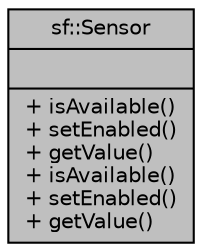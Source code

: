 digraph "sf::Sensor"
{
 // LATEX_PDF_SIZE
  edge [fontname="Helvetica",fontsize="10",labelfontname="Helvetica",labelfontsize="10"];
  node [fontname="Helvetica",fontsize="10",shape=record];
  Node1 [label="{sf::Sensor\n||+ isAvailable()\l+ setEnabled()\l+ getValue()\l+ isAvailable()\l+ setEnabled()\l+ getValue()\l}",height=0.2,width=0.4,color="black", fillcolor="grey75", style="filled", fontcolor="black",tooltip="Give access to the real-time state of the sensors."];
}
